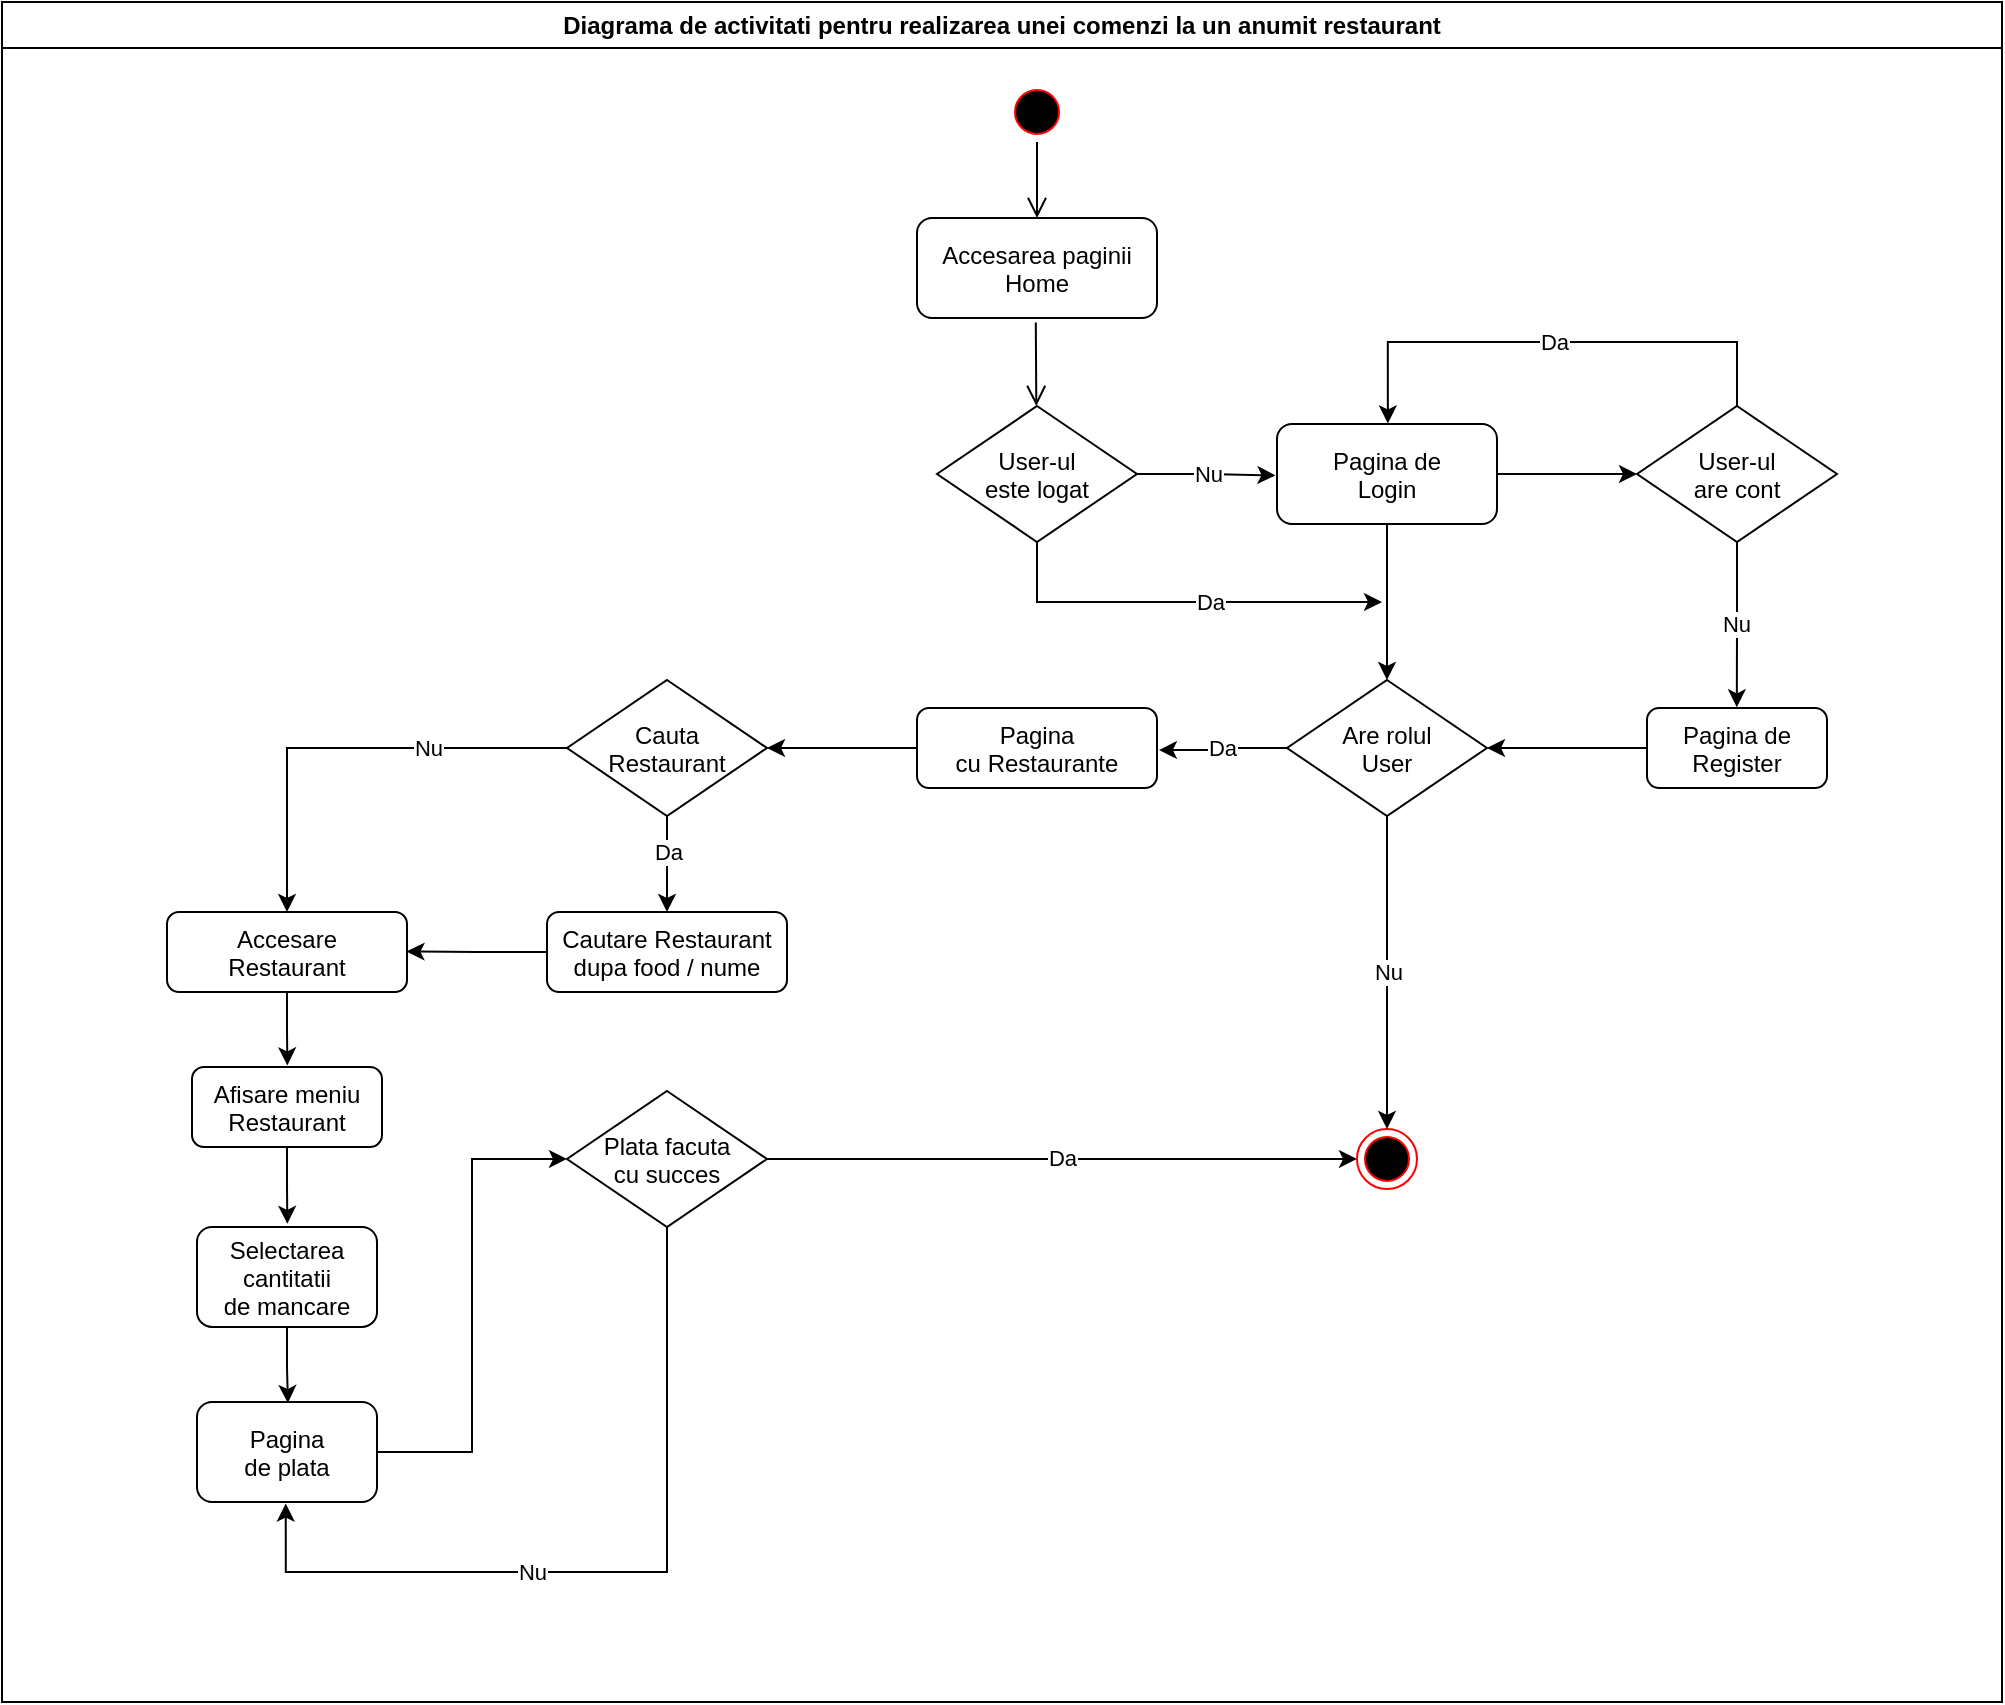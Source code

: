 <mxfile version="16.5.2" type="device"><diagram name="Page-1" id="e7e014a7-5840-1c2e-5031-d8a46d1fe8dd"><mxGraphModel dx="3630" dy="1387" grid="1" gridSize="10" guides="1" tooltips="1" connect="1" arrows="1" fold="1" page="1" pageScale="1" pageWidth="1169" pageHeight="826" background="none" math="0" shadow="0"><root><mxCell id="0"/><mxCell id="1" parent="0"/><mxCell id="2" value="Diagrama de activitati pentru realizarea unei comenzi la un anumit restaurant" style="swimlane;whiteSpace=wrap" parent="1" vertex="1"><mxGeometry x="85" y="100" width="1000" height="850" as="geometry"><mxRectangle x="100" y="30" width="430" height="23" as="alternateBounds"/></mxGeometry></mxCell><mxCell id="5" value="" style="ellipse;shape=startState;fillColor=#000000;strokeColor=#ff0000;" parent="2" vertex="1"><mxGeometry x="502.5" y="40" width="30" height="30" as="geometry"/></mxCell><mxCell id="6" value="" style="edgeStyle=elbowEdgeStyle;elbow=horizontal;verticalAlign=bottom;endArrow=open;endSize=8;strokeColor=#000000;endFill=1;rounded=0" parent="2" source="5" target="7" edge="1"><mxGeometry x="462.5" y="40" as="geometry"><mxPoint x="477.5" y="110.0" as="targetPoint"/></mxGeometry></mxCell><mxCell id="7" value="Accesarea paginii&#10;Home" style="rounded=1;" parent="2" vertex="1"><mxGeometry x="457.5" y="108.0" width="120" height="50" as="geometry"/></mxCell><mxCell id="RabpsBXdalMH9R1QiFWJ-57" style="edgeStyle=orthogonalEdgeStyle;rounded=0;orthogonalLoop=1;jettySize=auto;html=1;entryX=1;entryY=0.5;entryDx=0;entryDy=0;strokeColor=#000000;" parent="2" source="8" target="RabpsBXdalMH9R1QiFWJ-56" edge="1"><mxGeometry relative="1" as="geometry"/></mxCell><mxCell id="8" value="Pagina de&#10;Register" style="rounded=1;" parent="2" vertex="1"><mxGeometry x="822.5" y="352.98" width="90" height="40" as="geometry"/></mxCell><mxCell id="RabpsBXdalMH9R1QiFWJ-44" value="Nu" style="edgeStyle=orthogonalEdgeStyle;rounded=0;orthogonalLoop=1;jettySize=auto;html=1;entryX=-0.007;entryY=0.514;entryDx=0;entryDy=0;entryPerimeter=0;strokeColor=#000000;" parent="2" source="21" target="RabpsBXdalMH9R1QiFWJ-43" edge="1"><mxGeometry relative="1" as="geometry"/></mxCell><mxCell id="21" value="User-ul &#10;este logat" style="rhombus;fillColor=#FFFFFF;strokeColor=#000000;" parent="2" vertex="1"><mxGeometry x="467.5" y="202" width="100" height="68" as="geometry"/></mxCell><mxCell id="RabpsBXdalMH9R1QiFWJ-41" value="" style="edgeStyle=elbowEdgeStyle;elbow=horizontal;verticalAlign=bottom;endArrow=open;endSize=8;strokeColor=#000000;endFill=1;rounded=0;exitX=0.495;exitY=1.044;exitDx=0;exitDy=0;exitPerimeter=0;entryX=0.5;entryY=0;entryDx=0;entryDy=0;" parent="2" source="7" target="21" edge="1"><mxGeometry x="492.16" y="2" as="geometry"><mxPoint x="517.436" y="202" as="targetPoint"/><mxPoint x="542.5" y="192" as="sourcePoint"/><Array as="points"><mxPoint x="517.16" y="262"/></Array></mxGeometry></mxCell><mxCell id="RabpsBXdalMH9R1QiFWJ-46" style="edgeStyle=orthogonalEdgeStyle;rounded=0;orthogonalLoop=1;jettySize=auto;html=1;strokeColor=#000000;" parent="2" source="RabpsBXdalMH9R1QiFWJ-43" target="RabpsBXdalMH9R1QiFWJ-45" edge="1"><mxGeometry relative="1" as="geometry"/></mxCell><mxCell id="RabpsBXdalMH9R1QiFWJ-58" style="edgeStyle=orthogonalEdgeStyle;rounded=0;orthogonalLoop=1;jettySize=auto;html=1;entryX=0.5;entryY=0;entryDx=0;entryDy=0;strokeColor=#000000;" parent="2" source="RabpsBXdalMH9R1QiFWJ-43" target="RabpsBXdalMH9R1QiFWJ-56" edge="1"><mxGeometry relative="1" as="geometry"/></mxCell><mxCell id="RabpsBXdalMH9R1QiFWJ-43" value="Pagina de&#10;Login" style="rounded=1;" parent="2" vertex="1"><mxGeometry x="637.5" y="211" width="110" height="50" as="geometry"/></mxCell><mxCell id="RabpsBXdalMH9R1QiFWJ-47" value="Da" style="edgeStyle=orthogonalEdgeStyle;rounded=0;orthogonalLoop=1;jettySize=auto;html=1;entryX=0.504;entryY=-0.005;entryDx=0;entryDy=0;entryPerimeter=0;strokeColor=#000000;" parent="2" source="RabpsBXdalMH9R1QiFWJ-45" target="RabpsBXdalMH9R1QiFWJ-43" edge="1"><mxGeometry relative="1" as="geometry"><Array as="points"><mxPoint x="867.5" y="170"/><mxPoint x="692.5" y="170"/></Array></mxGeometry></mxCell><mxCell id="RabpsBXdalMH9R1QiFWJ-48" value="Nu" style="edgeStyle=orthogonalEdgeStyle;rounded=0;orthogonalLoop=1;jettySize=auto;html=1;entryX=0.499;entryY=-0.008;entryDx=0;entryDy=0;entryPerimeter=0;strokeColor=#000000;" parent="2" source="RabpsBXdalMH9R1QiFWJ-45" target="8" edge="1"><mxGeometry relative="1" as="geometry"/></mxCell><mxCell id="RabpsBXdalMH9R1QiFWJ-45" value="User-ul&#10;are cont" style="rhombus;fillColor=#FFFFFF;strokeColor=#000000;" parent="2" vertex="1"><mxGeometry x="817.5" y="202" width="100" height="68" as="geometry"/></mxCell><mxCell id="RabpsBXdalMH9R1QiFWJ-80" style="edgeStyle=orthogonalEdgeStyle;rounded=0;orthogonalLoop=1;jettySize=auto;html=1;entryX=1;entryY=0.5;entryDx=0;entryDy=0;strokeColor=#000000;" parent="2" source="RabpsBXdalMH9R1QiFWJ-49" target="RabpsBXdalMH9R1QiFWJ-78" edge="1"><mxGeometry relative="1" as="geometry"/></mxCell><mxCell id="RabpsBXdalMH9R1QiFWJ-49" value="Pagina&#10;cu Restaurante" style="rounded=1;" parent="2" vertex="1"><mxGeometry x="457.5" y="352.98" width="120" height="40" as="geometry"/></mxCell><mxCell id="RabpsBXdalMH9R1QiFWJ-84" style="edgeStyle=orthogonalEdgeStyle;rounded=0;orthogonalLoop=1;jettySize=auto;html=1;entryX=0.502;entryY=-0.019;entryDx=0;entryDy=0;entryPerimeter=0;strokeColor=#000000;" parent="2" source="RabpsBXdalMH9R1QiFWJ-54" target="RabpsBXdalMH9R1QiFWJ-63" edge="1"><mxGeometry relative="1" as="geometry"/></mxCell><mxCell id="RabpsBXdalMH9R1QiFWJ-54" value="Accesare&#10;Restaurant" style="rounded=1;" parent="2" vertex="1"><mxGeometry x="82.5" y="454.98" width="120" height="40" as="geometry"/></mxCell><mxCell id="RabpsBXdalMH9R1QiFWJ-61" value="Da" style="edgeStyle=orthogonalEdgeStyle;rounded=0;orthogonalLoop=1;jettySize=auto;html=1;entryX=1.008;entryY=0.526;entryDx=0;entryDy=0;entryPerimeter=0;strokeColor=#000000;" parent="2" source="RabpsBXdalMH9R1QiFWJ-56" target="RabpsBXdalMH9R1QiFWJ-49" edge="1"><mxGeometry relative="1" as="geometry"/></mxCell><mxCell id="RabpsBXdalMH9R1QiFWJ-56" value="Are rolul&#10;User" style="rhombus;fillColor=#FFFFFF;strokeColor=#000000;" parent="2" vertex="1"><mxGeometry x="642.5" y="338.98" width="100" height="68" as="geometry"/></mxCell><mxCell id="RabpsBXdalMH9R1QiFWJ-60" value="" style="ellipse;shape=endState;fillColor=#000000;strokeColor=#ff0000" parent="2" vertex="1"><mxGeometry x="677.5" y="563.48" width="30" height="30" as="geometry"/></mxCell><mxCell id="RabpsBXdalMH9R1QiFWJ-59" value="Nu" style="edgeStyle=orthogonalEdgeStyle;rounded=0;orthogonalLoop=1;jettySize=auto;html=1;strokeColor=#000000;entryX=0.5;entryY=0;entryDx=0;entryDy=0;" parent="2" source="RabpsBXdalMH9R1QiFWJ-56" target="RabpsBXdalMH9R1QiFWJ-60" edge="1"><mxGeometry relative="1" as="geometry"><mxPoint x="692.5" y="454.98" as="targetPoint"/></mxGeometry></mxCell><mxCell id="RabpsBXdalMH9R1QiFWJ-71" value="Plata facuta&#10;cu succes" style="rhombus;fillColor=#FFFFFF;strokeColor=#000000;" parent="2" vertex="1"><mxGeometry x="282.5" y="544.48" width="100" height="68" as="geometry"/></mxCell><mxCell id="RabpsBXdalMH9R1QiFWJ-74" value="Da" style="edgeStyle=orthogonalEdgeStyle;rounded=0;orthogonalLoop=1;jettySize=auto;html=1;strokeColor=#000000;entryX=0;entryY=0.5;entryDx=0;entryDy=0;" parent="2" source="RabpsBXdalMH9R1QiFWJ-71" target="RabpsBXdalMH9R1QiFWJ-60" edge="1"><mxGeometry relative="1" as="geometry"><mxPoint x="632.5" y="578.48" as="targetPoint"/></mxGeometry></mxCell><mxCell id="RabpsBXdalMH9R1QiFWJ-83" style="edgeStyle=orthogonalEdgeStyle;rounded=0;orthogonalLoop=1;jettySize=auto;html=1;entryX=0.998;entryY=0.494;entryDx=0;entryDy=0;entryPerimeter=0;strokeColor=#000000;" parent="2" source="RabpsBXdalMH9R1QiFWJ-75" target="RabpsBXdalMH9R1QiFWJ-54" edge="1"><mxGeometry relative="1" as="geometry"/></mxCell><mxCell id="RabpsBXdalMH9R1QiFWJ-75" value="Cautare Restaurant&#10;dupa food / nume" style="rounded=1;" parent="2" vertex="1"><mxGeometry x="272.5" y="454.98" width="120" height="40" as="geometry"/></mxCell><mxCell id="RabpsBXdalMH9R1QiFWJ-79" value="Nu" style="edgeStyle=orthogonalEdgeStyle;rounded=0;orthogonalLoop=1;jettySize=auto;html=1;strokeColor=#000000;" parent="2" source="RabpsBXdalMH9R1QiFWJ-78" edge="1"><mxGeometry x="-0.369" relative="1" as="geometry"><mxPoint x="142.5" y="454.98" as="targetPoint"/><Array as="points"><mxPoint x="142.5" y="372.98"/></Array><mxPoint as="offset"/></mxGeometry></mxCell><mxCell id="RabpsBXdalMH9R1QiFWJ-81" value="Da" style="edgeStyle=orthogonalEdgeStyle;rounded=0;orthogonalLoop=1;jettySize=auto;html=1;strokeColor=#000000;" parent="2" source="RabpsBXdalMH9R1QiFWJ-78" edge="1"><mxGeometry x="-0.25" relative="1" as="geometry"><mxPoint x="332.5" y="454.98" as="targetPoint"/><Array as="points"><mxPoint x="332.5" y="434.98"/><mxPoint x="332.5" y="434.98"/></Array><mxPoint as="offset"/></mxGeometry></mxCell><mxCell id="RabpsBXdalMH9R1QiFWJ-78" value="Cauta&#10;Restaurant" style="rhombus;fillColor=#FFFFFF;strokeColor=#000000;" parent="2" vertex="1"><mxGeometry x="282.5" y="338.98" width="100" height="68" as="geometry"/></mxCell><mxCell id="RabpsBXdalMH9R1QiFWJ-85" style="edgeStyle=orthogonalEdgeStyle;rounded=0;orthogonalLoop=1;jettySize=auto;html=1;entryX=0.502;entryY=-0.031;entryDx=0;entryDy=0;entryPerimeter=0;strokeColor=#000000;" parent="2" source="RabpsBXdalMH9R1QiFWJ-63" target="RabpsBXdalMH9R1QiFWJ-66" edge="1"><mxGeometry relative="1" as="geometry"/></mxCell><mxCell id="RabpsBXdalMH9R1QiFWJ-63" value="Afisare meniu&#10;Restaurant" style="rounded=1;" parent="2" vertex="1"><mxGeometry x="95" y="532.48" width="95" height="40" as="geometry"/></mxCell><mxCell id="RabpsBXdalMH9R1QiFWJ-86" style="edgeStyle=orthogonalEdgeStyle;rounded=0;orthogonalLoop=1;jettySize=auto;html=1;entryX=0.505;entryY=0.01;entryDx=0;entryDy=0;entryPerimeter=0;strokeColor=#000000;" parent="2" source="RabpsBXdalMH9R1QiFWJ-66" target="RabpsBXdalMH9R1QiFWJ-68" edge="1"><mxGeometry relative="1" as="geometry"/></mxCell><mxCell id="RabpsBXdalMH9R1QiFWJ-66" value="Selectarea&#10;cantitatii &#10;de mancare" style="rounded=1;" parent="2" vertex="1"><mxGeometry x="97.5" y="612.48" width="90" height="50" as="geometry"/></mxCell><mxCell id="RabpsBXdalMH9R1QiFWJ-87" style="edgeStyle=orthogonalEdgeStyle;rounded=0;orthogonalLoop=1;jettySize=auto;html=1;entryX=0;entryY=0.5;entryDx=0;entryDy=0;strokeColor=#000000;" parent="2" source="RabpsBXdalMH9R1QiFWJ-68" target="RabpsBXdalMH9R1QiFWJ-71" edge="1"><mxGeometry relative="1" as="geometry"/></mxCell><mxCell id="RabpsBXdalMH9R1QiFWJ-68" value="Pagina&#10;de plata" style="rounded=1;" parent="2" vertex="1"><mxGeometry x="97.5" y="700" width="90" height="50" as="geometry"/></mxCell><mxCell id="RabpsBXdalMH9R1QiFWJ-73" value="Nu" style="edgeStyle=orthogonalEdgeStyle;rounded=0;orthogonalLoop=1;jettySize=auto;html=1;entryX=0.493;entryY=1.015;entryDx=0;entryDy=0;entryPerimeter=0;strokeColor=#000000;" parent="2" source="RabpsBXdalMH9R1QiFWJ-71" target="RabpsBXdalMH9R1QiFWJ-68" edge="1"><mxGeometry x="0.208" relative="1" as="geometry"><Array as="points"><mxPoint x="332.5" y="784.98"/><mxPoint x="141.5" y="784.98"/></Array><mxPoint as="offset"/></mxGeometry></mxCell><mxCell id="RabpsBXdalMH9R1QiFWJ-88" value="Da" style="edgeStyle=orthogonalEdgeStyle;rounded=0;orthogonalLoop=1;jettySize=auto;html=1;strokeColor=#000000;" parent="1" source="21" edge="1"><mxGeometry x="0.153" relative="1" as="geometry"><mxPoint x="775" y="400" as="targetPoint"/><Array as="points"><mxPoint x="602" y="400"/><mxPoint x="775" y="400"/></Array><mxPoint as="offset"/></mxGeometry></mxCell></root></mxGraphModel></diagram></mxfile>